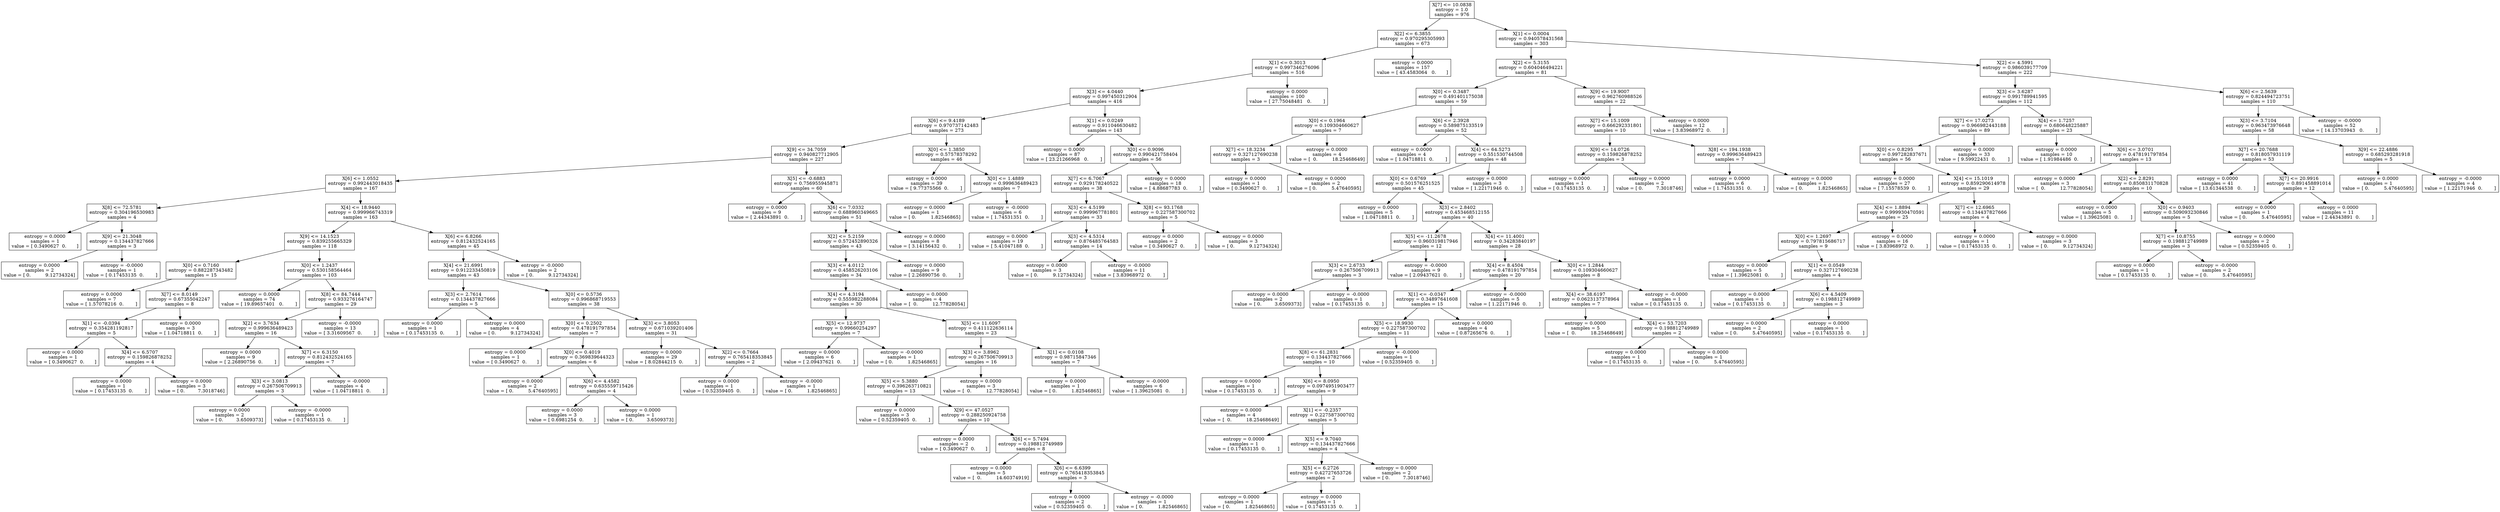 digraph Tree {
0 [label="X[7] <= 10.0838\nentropy = 1.0\nsamples = 976", shape="box"] ;
1 [label="X[2] <= 6.3855\nentropy = 0.970295305993\nsamples = 673", shape="box"] ;
0 -> 1 ;
2 [label="X[1] <= 0.3013\nentropy = 0.997346276096\nsamples = 516", shape="box"] ;
1 -> 2 ;
3 [label="X[3] <= 4.0440\nentropy = 0.997450312904\nsamples = 416", shape="box"] ;
2 -> 3 ;
4 [label="X[6] <= 9.4189\nentropy = 0.970737142483\nsamples = 273", shape="box"] ;
3 -> 4 ;
5 [label="X[9] <= 34.7059\nentropy = 0.940827712905\nsamples = 227", shape="box"] ;
4 -> 5 ;
6 [label="X[6] <= 1.0552\nentropy = 0.992443018435\nsamples = 167", shape="box"] ;
5 -> 6 ;
7 [label="X[8] <= 72.5781\nentropy = 0.304196530983\nsamples = 4", shape="box"] ;
6 -> 7 ;
8 [label="entropy = 0.0000\nsamples = 1\nvalue = [ 0.3490627  0.       ]", shape="box"] ;
7 -> 8 ;
9 [label="X[9] <= 21.3048\nentropy = 0.134437827666\nsamples = 3", shape="box"] ;
7 -> 9 ;
10 [label="entropy = 0.0000\nsamples = 2\nvalue = [ 0.          9.12734324]", shape="box"] ;
9 -> 10 ;
11 [label="entropy = -0.0000\nsamples = 1\nvalue = [ 0.17453135  0.        ]", shape="box"] ;
9 -> 11 ;
12 [label="X[4] <= 18.9440\nentropy = 0.999966743319\nsamples = 163", shape="box"] ;
6 -> 12 ;
13 [label="X[9] <= 14.1523\nentropy = 0.839255665329\nsamples = 118", shape="box"] ;
12 -> 13 ;
14 [label="X[0] <= 0.7160\nentropy = 0.882287343482\nsamples = 15", shape="box"] ;
13 -> 14 ;
15 [label="entropy = 0.0000\nsamples = 7\nvalue = [ 1.57078216  0.        ]", shape="box"] ;
14 -> 15 ;
16 [label="X[7] <= 8.0149\nentropy = 0.67355042247\nsamples = 8", shape="box"] ;
14 -> 16 ;
17 [label="X[1] <= -0.0394\nentropy = 0.354281192817\nsamples = 5", shape="box"] ;
16 -> 17 ;
18 [label="entropy = 0.0000\nsamples = 1\nvalue = [ 0.3490627  0.       ]", shape="box"] ;
17 -> 18 ;
19 [label="X[4] <= 6.5707\nentropy = 0.159826878252\nsamples = 4", shape="box"] ;
17 -> 19 ;
20 [label="entropy = 0.0000\nsamples = 1\nvalue = [ 0.17453135  0.        ]", shape="box"] ;
19 -> 20 ;
21 [label="entropy = 0.0000\nsamples = 3\nvalue = [ 0.         7.3018746]", shape="box"] ;
19 -> 21 ;
22 [label="entropy = 0.0000\nsamples = 3\nvalue = [ 1.04718811  0.        ]", shape="box"] ;
16 -> 22 ;
23 [label="X[0] <= 1.2437\nentropy = 0.530158564464\nsamples = 103", shape="box"] ;
13 -> 23 ;
24 [label="entropy = 0.0000\nsamples = 74\nvalue = [ 19.89657401   0.        ]", shape="box"] ;
23 -> 24 ;
25 [label="X[8] <= 84.7444\nentropy = 0.933276164747\nsamples = 29", shape="box"] ;
23 -> 25 ;
26 [label="X[2] <= 3.7634\nentropy = 0.999636489423\nsamples = 16", shape="box"] ;
25 -> 26 ;
27 [label="entropy = 0.0000\nsamples = 9\nvalue = [ 2.26890756  0.        ]", shape="box"] ;
26 -> 27 ;
28 [label="X[7] <= 6.3150\nentropy = 0.812432524165\nsamples = 7", shape="box"] ;
26 -> 28 ;
29 [label="X[3] <= 3.0813\nentropy = 0.267506709913\nsamples = 3", shape="box"] ;
28 -> 29 ;
30 [label="entropy = 0.0000\nsamples = 2\nvalue = [ 0.         3.6509373]", shape="box"] ;
29 -> 30 ;
31 [label="entropy = -0.0000\nsamples = 1\nvalue = [ 0.17453135  0.        ]", shape="box"] ;
29 -> 31 ;
32 [label="entropy = -0.0000\nsamples = 4\nvalue = [ 1.04718811  0.        ]", shape="box"] ;
28 -> 32 ;
33 [label="entropy = -0.0000\nsamples = 13\nvalue = [ 3.31609567  0.        ]", shape="box"] ;
25 -> 33 ;
34 [label="X[6] <= 6.8266\nentropy = 0.812432524165\nsamples = 45", shape="box"] ;
12 -> 34 ;
35 [label="X[4] <= 21.6991\nentropy = 0.912233450819\nsamples = 43", shape="box"] ;
34 -> 35 ;
36 [label="X[3] <= 2.7614\nentropy = 0.134437827666\nsamples = 5", shape="box"] ;
35 -> 36 ;
37 [label="entropy = 0.0000\nsamples = 1\nvalue = [ 0.17453135  0.        ]", shape="box"] ;
36 -> 37 ;
38 [label="entropy = 0.0000\nsamples = 4\nvalue = [ 0.          9.12734324]", shape="box"] ;
36 -> 38 ;
39 [label="X[0] <= 0.5736\nentropy = 0.996868719553\nsamples = 38", shape="box"] ;
35 -> 39 ;
40 [label="X[0] <= 0.2502\nentropy = 0.478191797854\nsamples = 7", shape="box"] ;
39 -> 40 ;
41 [label="entropy = 0.0000\nsamples = 1\nvalue = [ 0.3490627  0.       ]", shape="box"] ;
40 -> 41 ;
42 [label="X[0] <= 0.4019\nentropy = 0.369839644323\nsamples = 6", shape="box"] ;
40 -> 42 ;
43 [label="entropy = 0.0000\nsamples = 2\nvalue = [ 0.          5.47640595]", shape="box"] ;
42 -> 43 ;
44 [label="X[6] <= 4.4582\nentropy = 0.635559715426\nsamples = 4", shape="box"] ;
42 -> 44 ;
45 [label="entropy = 0.0000\nsamples = 3\nvalue = [ 0.6981254  0.       ]", shape="box"] ;
44 -> 45 ;
46 [label="entropy = 0.0000\nsamples = 1\nvalue = [ 0.         3.6509373]", shape="box"] ;
44 -> 46 ;
47 [label="X[3] <= 3.8053\nentropy = 0.671039201406\nsamples = 31", shape="box"] ;
39 -> 47 ;
48 [label="entropy = 0.0000\nsamples = 29\nvalue = [ 8.02844215  0.        ]", shape="box"] ;
47 -> 48 ;
49 [label="X[2] <= 0.7664\nentropy = 0.765418353845\nsamples = 2", shape="box"] ;
47 -> 49 ;
50 [label="entropy = 0.0000\nsamples = 1\nvalue = [ 0.52359405  0.        ]", shape="box"] ;
49 -> 50 ;
51 [label="entropy = -0.0000\nsamples = 1\nvalue = [ 0.          1.82546865]", shape="box"] ;
49 -> 51 ;
52 [label="entropy = -0.0000\nsamples = 2\nvalue = [ 0.          9.12734324]", shape="box"] ;
34 -> 52 ;
53 [label="X[5] <= -0.6883\nentropy = 0.756955945871\nsamples = 60", shape="box"] ;
5 -> 53 ;
54 [label="entropy = 0.0000\nsamples = 9\nvalue = [ 2.44343891  0.        ]", shape="box"] ;
53 -> 54 ;
55 [label="X[6] <= 7.0332\nentropy = 0.688960349665\nsamples = 51", shape="box"] ;
53 -> 55 ;
56 [label="X[2] <= 5.2159\nentropy = 0.572452890326\nsamples = 43", shape="box"] ;
55 -> 56 ;
57 [label="X[3] <= 4.0112\nentropy = 0.458526203106\nsamples = 34", shape="box"] ;
56 -> 57 ;
58 [label="X[4] <= 4.3194\nentropy = 0.555982288084\nsamples = 30", shape="box"] ;
57 -> 58 ;
59 [label="X[5] <= 12.9737\nentropy = 0.99660254297\nsamples = 7", shape="box"] ;
58 -> 59 ;
60 [label="entropy = 0.0000\nsamples = 6\nvalue = [ 2.09437621  0.        ]", shape="box"] ;
59 -> 60 ;
61 [label="entropy = -0.0000\nsamples = 1\nvalue = [ 0.          1.82546865]", shape="box"] ;
59 -> 61 ;
62 [label="X[5] <= 11.6097\nentropy = 0.411122636114\nsamples = 23", shape="box"] ;
58 -> 62 ;
63 [label="X[3] <= 3.8962\nentropy = 0.267506709913\nsamples = 16", shape="box"] ;
62 -> 63 ;
64 [label="X[5] <= 5.3880\nentropy = 0.396263710821\nsamples = 13", shape="box"] ;
63 -> 64 ;
65 [label="entropy = 0.0000\nsamples = 3\nvalue = [ 0.52359405  0.        ]", shape="box"] ;
64 -> 65 ;
66 [label="X[9] <= 47.0527\nentropy = 0.288250924758\nsamples = 10", shape="box"] ;
64 -> 66 ;
67 [label="entropy = 0.0000\nsamples = 2\nvalue = [ 0.3490627  0.       ]", shape="box"] ;
66 -> 67 ;
68 [label="X[6] <= 5.7494\nentropy = 0.198812749989\nsamples = 8", shape="box"] ;
66 -> 68 ;
69 [label="entropy = 0.0000\nsamples = 5\nvalue = [  0.          14.60374919]", shape="box"] ;
68 -> 69 ;
70 [label="X[6] <= 6.6399\nentropy = 0.765418353845\nsamples = 3", shape="box"] ;
68 -> 70 ;
71 [label="entropy = 0.0000\nsamples = 2\nvalue = [ 0.52359405  0.        ]", shape="box"] ;
70 -> 71 ;
72 [label="entropy = -0.0000\nsamples = 1\nvalue = [ 0.          1.82546865]", shape="box"] ;
70 -> 72 ;
73 [label="entropy = 0.0000\nsamples = 3\nvalue = [  0.          12.77828054]", shape="box"] ;
63 -> 73 ;
74 [label="X[1] <= 0.0108\nentropy = 0.98715847346\nsamples = 7", shape="box"] ;
62 -> 74 ;
75 [label="entropy = 0.0000\nsamples = 1\nvalue = [ 0.          1.82546865]", shape="box"] ;
74 -> 75 ;
76 [label="entropy = -0.0000\nsamples = 6\nvalue = [ 1.39625081  0.        ]", shape="box"] ;
74 -> 76 ;
77 [label="entropy = 0.0000\nsamples = 4\nvalue = [  0.          12.77828054]", shape="box"] ;
57 -> 77 ;
78 [label="entropy = 0.0000\nsamples = 9\nvalue = [ 2.26890756  0.        ]", shape="box"] ;
56 -> 78 ;
79 [label="entropy = 0.0000\nsamples = 8\nvalue = [ 3.14156432  0.        ]", shape="box"] ;
55 -> 79 ;
80 [label="X[0] <= 1.3850\nentropy = 0.57578378292\nsamples = 46", shape="box"] ;
4 -> 80 ;
81 [label="entropy = 0.0000\nsamples = 39\nvalue = [ 9.77375566  0.        ]", shape="box"] ;
80 -> 81 ;
82 [label="X[0] <= 1.4889\nentropy = 0.999636489423\nsamples = 7", shape="box"] ;
80 -> 82 ;
83 [label="entropy = 0.0000\nsamples = 1\nvalue = [ 0.          1.82546865]", shape="box"] ;
82 -> 83 ;
84 [label="entropy = -0.0000\nsamples = 6\nvalue = [ 1.74531351  0.        ]", shape="box"] ;
82 -> 84 ;
85 [label="X[1] <= 0.0249\nentropy = 0.911046630482\nsamples = 143", shape="box"] ;
3 -> 85 ;
86 [label="entropy = 0.0000\nsamples = 87\nvalue = [ 23.21266968   0.        ]", shape="box"] ;
85 -> 86 ;
87 [label="X[0] <= 0.9096\nentropy = 0.990421758404\nsamples = 56", shape="box"] ;
85 -> 87 ;
88 [label="X[7] <= 6.7067\nentropy = 0.929178240522\nsamples = 38", shape="box"] ;
87 -> 88 ;
89 [label="X[3] <= 4.5199\nentropy = 0.999967781801\nsamples = 33", shape="box"] ;
88 -> 89 ;
90 [label="entropy = 0.0000\nsamples = 19\nvalue = [ 5.41047188  0.        ]", shape="box"] ;
89 -> 90 ;
91 [label="X[3] <= 4.5314\nentropy = 0.876485764583\nsamples = 14", shape="box"] ;
89 -> 91 ;
92 [label="entropy = 0.0000\nsamples = 3\nvalue = [ 0.          9.12734324]", shape="box"] ;
91 -> 92 ;
93 [label="entropy = -0.0000\nsamples = 11\nvalue = [ 3.83968972  0.        ]", shape="box"] ;
91 -> 93 ;
94 [label="X[8] <= 93.1768\nentropy = 0.227587300702\nsamples = 5", shape="box"] ;
88 -> 94 ;
95 [label="entropy = 0.0000\nsamples = 2\nvalue = [ 0.3490627  0.       ]", shape="box"] ;
94 -> 95 ;
96 [label="entropy = 0.0000\nsamples = 3\nvalue = [ 0.          9.12734324]", shape="box"] ;
94 -> 96 ;
97 [label="entropy = 0.0000\nsamples = 18\nvalue = [ 4.88687783  0.        ]", shape="box"] ;
87 -> 97 ;
98 [label="entropy = 0.0000\nsamples = 100\nvalue = [ 27.75048481   0.        ]", shape="box"] ;
2 -> 98 ;
99 [label="entropy = 0.0000\nsamples = 157\nvalue = [ 43.4583064   0.       ]", shape="box"] ;
1 -> 99 ;
100 [label="X[1] <= 0.0004\nentropy = 0.940578431568\nsamples = 303", shape="box"] ;
0 -> 100 ;
101 [label="X[2] <= 5.3155\nentropy = 0.604046494221\nsamples = 81", shape="box"] ;
100 -> 101 ;
102 [label="X[0] <= 0.3487\nentropy = 0.491401175038\nsamples = 59", shape="box"] ;
101 -> 102 ;
103 [label="X[0] <= 0.1964\nentropy = 0.109304660627\nsamples = 7", shape="box"] ;
102 -> 103 ;
104 [label="X[7] <= 18.3234\nentropy = 0.327127690238\nsamples = 3", shape="box"] ;
103 -> 104 ;
105 [label="entropy = 0.0000\nsamples = 1\nvalue = [ 0.3490627  0.       ]", shape="box"] ;
104 -> 105 ;
106 [label="entropy = 0.0000\nsamples = 2\nvalue = [ 0.          5.47640595]", shape="box"] ;
104 -> 106 ;
107 [label="entropy = 0.0000\nsamples = 4\nvalue = [  0.          18.25468649]", shape="box"] ;
103 -> 107 ;
108 [label="X[6] <= 2.3928\nentropy = 0.589875133519\nsamples = 52", shape="box"] ;
102 -> 108 ;
109 [label="entropy = 0.0000\nsamples = 4\nvalue = [ 1.04718811  0.        ]", shape="box"] ;
108 -> 109 ;
110 [label="X[4] <= 64.5273\nentropy = 0.551530744508\nsamples = 48", shape="box"] ;
108 -> 110 ;
111 [label="X[0] <= 0.6769\nentropy = 0.501576251525\nsamples = 45", shape="box"] ;
110 -> 111 ;
112 [label="entropy = 0.0000\nsamples = 5\nvalue = [ 1.04718811  0.        ]", shape="box"] ;
111 -> 112 ;
113 [label="X[3] <= 2.8402\nentropy = 0.453468512155\nsamples = 40", shape="box"] ;
111 -> 113 ;
114 [label="X[5] <= -11.2678\nentropy = 0.960319817946\nsamples = 12", shape="box"] ;
113 -> 114 ;
115 [label="X[3] <= 2.6733\nentropy = 0.267506709913\nsamples = 3", shape="box"] ;
114 -> 115 ;
116 [label="entropy = 0.0000\nsamples = 2\nvalue = [ 0.         3.6509373]", shape="box"] ;
115 -> 116 ;
117 [label="entropy = -0.0000\nsamples = 1\nvalue = [ 0.17453135  0.        ]", shape="box"] ;
115 -> 117 ;
118 [label="entropy = -0.0000\nsamples = 9\nvalue = [ 2.09437621  0.        ]", shape="box"] ;
114 -> 118 ;
119 [label="X[4] <= 11.4001\nentropy = 0.34283840197\nsamples = 28", shape="box"] ;
113 -> 119 ;
120 [label="X[4] <= 8.4504\nentropy = 0.478191797854\nsamples = 20", shape="box"] ;
119 -> 120 ;
121 [label="X[1] <= -0.0347\nentropy = 0.34897641608\nsamples = 15", shape="box"] ;
120 -> 121 ;
122 [label="X[5] <= 18.9930\nentropy = 0.227587300702\nsamples = 11", shape="box"] ;
121 -> 122 ;
123 [label="X[8] <= 61.2831\nentropy = 0.134437827666\nsamples = 10", shape="box"] ;
122 -> 123 ;
124 [label="entropy = 0.0000\nsamples = 1\nvalue = [ 0.17453135  0.        ]", shape="box"] ;
123 -> 124 ;
125 [label="X[6] <= 8.0950\nentropy = 0.0974951903477\nsamples = 9", shape="box"] ;
123 -> 125 ;
126 [label="entropy = 0.0000\nsamples = 4\nvalue = [  0.          18.25468649]", shape="box"] ;
125 -> 126 ;
127 [label="X[1] <= -0.2357\nentropy = 0.227587300702\nsamples = 5", shape="box"] ;
125 -> 127 ;
128 [label="entropy = 0.0000\nsamples = 1\nvalue = [ 0.17453135  0.        ]", shape="box"] ;
127 -> 128 ;
129 [label="X[5] <= 9.7040\nentropy = 0.134437827666\nsamples = 4", shape="box"] ;
127 -> 129 ;
130 [label="X[5] <= 6.2726\nentropy = 0.42727653726\nsamples = 2", shape="box"] ;
129 -> 130 ;
131 [label="entropy = 0.0000\nsamples = 1\nvalue = [ 0.          1.82546865]", shape="box"] ;
130 -> 131 ;
132 [label="entropy = 0.0000\nsamples = 1\nvalue = [ 0.17453135  0.        ]", shape="box"] ;
130 -> 132 ;
133 [label="entropy = 0.0000\nsamples = 2\nvalue = [ 0.         7.3018746]", shape="box"] ;
129 -> 133 ;
134 [label="entropy = -0.0000\nsamples = 1\nvalue = [ 0.52359405  0.        ]", shape="box"] ;
122 -> 134 ;
135 [label="entropy = 0.0000\nsamples = 4\nvalue = [ 0.87265676  0.        ]", shape="box"] ;
121 -> 135 ;
136 [label="entropy = -0.0000\nsamples = 5\nvalue = [ 1.22171946  0.        ]", shape="box"] ;
120 -> 136 ;
137 [label="X[0] <= 1.2844\nentropy = 0.109304660627\nsamples = 8", shape="box"] ;
119 -> 137 ;
138 [label="X[4] <= 38.6197\nentropy = 0.0623137378964\nsamples = 7", shape="box"] ;
137 -> 138 ;
139 [label="entropy = 0.0000\nsamples = 5\nvalue = [  0.          18.25468649]", shape="box"] ;
138 -> 139 ;
140 [label="X[4] <= 53.7203\nentropy = 0.198812749989\nsamples = 2", shape="box"] ;
138 -> 140 ;
141 [label="entropy = 0.0000\nsamples = 1\nvalue = [ 0.17453135  0.        ]", shape="box"] ;
140 -> 141 ;
142 [label="entropy = 0.0000\nsamples = 1\nvalue = [ 0.          5.47640595]", shape="box"] ;
140 -> 142 ;
143 [label="entropy = -0.0000\nsamples = 1\nvalue = [ 0.17453135  0.        ]", shape="box"] ;
137 -> 143 ;
144 [label="entropy = 0.0000\nsamples = 3\nvalue = [ 1.22171946  0.        ]", shape="box"] ;
110 -> 144 ;
145 [label="X[9] <= 19.9007\nentropy = 0.962760988526\nsamples = 22", shape="box"] ;
101 -> 145 ;
146 [label="X[7] <= 15.1009\nentropy = 0.666292331801\nsamples = 10", shape="box"] ;
145 -> 146 ;
147 [label="X[9] <= 14.0726\nentropy = 0.159826878252\nsamples = 3", shape="box"] ;
146 -> 147 ;
148 [label="entropy = 0.0000\nsamples = 1\nvalue = [ 0.17453135  0.        ]", shape="box"] ;
147 -> 148 ;
149 [label="entropy = 0.0000\nsamples = 2\nvalue = [ 0.         7.3018746]", shape="box"] ;
147 -> 149 ;
150 [label="X[8] <= 194.1938\nentropy = 0.999636489423\nsamples = 7", shape="box"] ;
146 -> 150 ;
151 [label="entropy = 0.0000\nsamples = 6\nvalue = [ 1.74531351  0.        ]", shape="box"] ;
150 -> 151 ;
152 [label="entropy = 0.0000\nsamples = 1\nvalue = [ 0.          1.82546865]", shape="box"] ;
150 -> 152 ;
153 [label="entropy = 0.0000\nsamples = 12\nvalue = [ 3.83968972  0.        ]", shape="box"] ;
145 -> 153 ;
154 [label="X[2] <= 4.5991\nentropy = 0.986039177709\nsamples = 222", shape="box"] ;
100 -> 154 ;
155 [label="X[3] <= 3.6287\nentropy = 0.991789941595\nsamples = 112", shape="box"] ;
154 -> 155 ;
156 [label="X[7] <= 17.0273\nentropy = 0.966982443188\nsamples = 89", shape="box"] ;
155 -> 156 ;
157 [label="X[0] <= 0.8295\nentropy = 0.997282837671\nsamples = 56", shape="box"] ;
156 -> 157 ;
158 [label="entropy = 0.0000\nsamples = 27\nvalue = [ 7.15578539  0.        ]", shape="box"] ;
157 -> 158 ;
159 [label="X[4] <= 15.1019\nentropy = 0.859290614978\nsamples = 29", shape="box"] ;
157 -> 159 ;
160 [label="X[4] <= 1.8894\nentropy = 0.999930470591\nsamples = 25", shape="box"] ;
159 -> 160 ;
161 [label="X[0] <= 1.2697\nentropy = 0.797815686717\nsamples = 9", shape="box"] ;
160 -> 161 ;
162 [label="entropy = 0.0000\nsamples = 5\nvalue = [ 1.39625081  0.        ]", shape="box"] ;
161 -> 162 ;
163 [label="X[1] <= 0.0549\nentropy = 0.327127690238\nsamples = 4", shape="box"] ;
161 -> 163 ;
164 [label="entropy = 0.0000\nsamples = 1\nvalue = [ 0.17453135  0.        ]", shape="box"] ;
163 -> 164 ;
165 [label="X[6] <= 4.5409\nentropy = 0.198812749989\nsamples = 3", shape="box"] ;
163 -> 165 ;
166 [label="entropy = 0.0000\nsamples = 2\nvalue = [ 0.          5.47640595]", shape="box"] ;
165 -> 166 ;
167 [label="entropy = 0.0000\nsamples = 1\nvalue = [ 0.17453135  0.        ]", shape="box"] ;
165 -> 167 ;
168 [label="entropy = 0.0000\nsamples = 16\nvalue = [ 3.83968972  0.        ]", shape="box"] ;
160 -> 168 ;
169 [label="X[7] <= 12.6965\nentropy = 0.134437827666\nsamples = 4", shape="box"] ;
159 -> 169 ;
170 [label="entropy = 0.0000\nsamples = 1\nvalue = [ 0.17453135  0.        ]", shape="box"] ;
169 -> 170 ;
171 [label="entropy = 0.0000\nsamples = 3\nvalue = [ 0.          9.12734324]", shape="box"] ;
169 -> 171 ;
172 [label="entropy = 0.0000\nsamples = 33\nvalue = [ 9.59922431  0.        ]", shape="box"] ;
156 -> 172 ;
173 [label="X[4] <= 1.7257\nentropy = 0.680648225887\nsamples = 23", shape="box"] ;
155 -> 173 ;
174 [label="entropy = 0.0000\nsamples = 10\nvalue = [ 1.91984486  0.        ]", shape="box"] ;
173 -> 174 ;
175 [label="X[6] <= 3.0701\nentropy = 0.478191797854\nsamples = 13", shape="box"] ;
173 -> 175 ;
176 [label="entropy = 0.0000\nsamples = 3\nvalue = [  0.          12.77828054]", shape="box"] ;
175 -> 176 ;
177 [label="X[2] <= 2.8291\nentropy = 0.850831170828\nsamples = 10", shape="box"] ;
175 -> 177 ;
178 [label="entropy = 0.0000\nsamples = 5\nvalue = [ 1.39625081  0.        ]", shape="box"] ;
177 -> 178 ;
179 [label="X[0] <= 0.9403\nentropy = 0.509093230846\nsamples = 5", shape="box"] ;
177 -> 179 ;
180 [label="X[7] <= 10.8755\nentropy = 0.198812749989\nsamples = 3", shape="box"] ;
179 -> 180 ;
181 [label="entropy = 0.0000\nsamples = 1\nvalue = [ 0.17453135  0.        ]", shape="box"] ;
180 -> 181 ;
182 [label="entropy = -0.0000\nsamples = 2\nvalue = [ 0.          5.47640595]", shape="box"] ;
180 -> 182 ;
183 [label="entropy = 0.0000\nsamples = 2\nvalue = [ 0.52359405  0.        ]", shape="box"] ;
179 -> 183 ;
184 [label="X[6] <= 2.5639\nentropy = 0.824494723751\nsamples = 110", shape="box"] ;
154 -> 184 ;
185 [label="X[3] <= 3.7104\nentropy = 0.963473976648\nsamples = 58", shape="box"] ;
184 -> 185 ;
186 [label="X[7] <= 20.7688\nentropy = 0.818057931119\nsamples = 53", shape="box"] ;
185 -> 186 ;
187 [label="entropy = 0.0000\nsamples = 41\nvalue = [ 13.61344538   0.        ]", shape="box"] ;
186 -> 187 ;
188 [label="X[7] <= 20.9916\nentropy = 0.891458891014\nsamples = 12", shape="box"] ;
186 -> 188 ;
189 [label="entropy = 0.0000\nsamples = 1\nvalue = [ 0.          5.47640595]", shape="box"] ;
188 -> 189 ;
190 [label="entropy = 0.0000\nsamples = 11\nvalue = [ 2.44343891  0.        ]", shape="box"] ;
188 -> 190 ;
191 [label="X[9] <= 22.4886\nentropy = 0.685293281918\nsamples = 5", shape="box"] ;
185 -> 191 ;
192 [label="entropy = 0.0000\nsamples = 1\nvalue = [ 0.          5.47640595]", shape="box"] ;
191 -> 192 ;
193 [label="entropy = -0.0000\nsamples = 4\nvalue = [ 1.22171946  0.        ]", shape="box"] ;
191 -> 193 ;
194 [label="entropy = -0.0000\nsamples = 52\nvalue = [ 14.13703943   0.        ]", shape="box"] ;
184 -> 194 ;
}